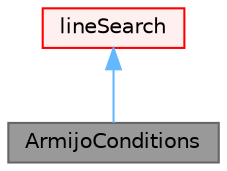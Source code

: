 digraph "ArmijoConditions"
{
 // LATEX_PDF_SIZE
  bgcolor="transparent";
  edge [fontname=Helvetica,fontsize=10,labelfontname=Helvetica,labelfontsize=10];
  node [fontname=Helvetica,fontsize=10,shape=box,height=0.2,width=0.4];
  Node1 [id="Node000001",label="ArmijoConditions",height=0.2,width=0.4,color="gray40", fillcolor="grey60", style="filled", fontcolor="black",tooltip="Class satisfying the Armijo line search conditions."];
  Node2 -> Node1 [id="edge1_Node000001_Node000002",dir="back",color="steelblue1",style="solid",tooltip=" "];
  Node2 [id="Node000002",label="lineSearch",height=0.2,width=0.4,color="red", fillcolor="#FFF0F0", style="filled",URL="$classFoam_1_1lineSearch.html",tooltip="Abstract base class for line search methods."];
}
